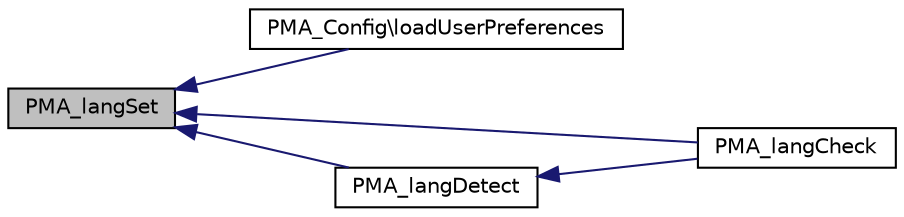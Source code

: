 digraph G
{
  edge [fontname="Helvetica",fontsize="10",labelfontname="Helvetica",labelfontsize="10"];
  node [fontname="Helvetica",fontsize="10",shape=record];
  rankdir="LR";
  Node1 [label="PMA_langSet",height=0.2,width=0.4,color="black", fillcolor="grey75", style="filled" fontcolor="black"];
  Node1 -> Node2 [dir="back",color="midnightblue",fontsize="10",style="solid",fontname="Helvetica"];
  Node2 [label="PMA_Config\\loadUserPreferences",height=0.2,width=0.4,color="black", fillcolor="white", style="filled",URL="$classPMA__Config.html#a8ebd0e4951ac2269fac354000f3a4c35",tooltip="Loads user preferences and merges them with current config must be called after control connection ha..."];
  Node1 -> Node3 [dir="back",color="midnightblue",fontsize="10",style="solid",fontname="Helvetica"];
  Node3 [label="PMA_langCheck",height=0.2,width=0.4,color="black", fillcolor="white", style="filled",URL="$select__lang_8lib_8php.html#a5ecb186c2d6036364ea5f6d4ff486854",tooltip="tries to find the language to use"];
  Node1 -> Node4 [dir="back",color="midnightblue",fontsize="10",style="solid",fontname="Helvetica"];
  Node4 [label="PMA_langDetect",height=0.2,width=0.4,color="black", fillcolor="white", style="filled",URL="$select__lang_8lib_8php.html#af9f4e8dcc4386f8073de99faf25b779e",tooltip="Analyzes some PHP environment variables to find the most probable language that should be used..."];
  Node4 -> Node3 [dir="back",color="midnightblue",fontsize="10",style="solid",fontname="Helvetica"];
}
